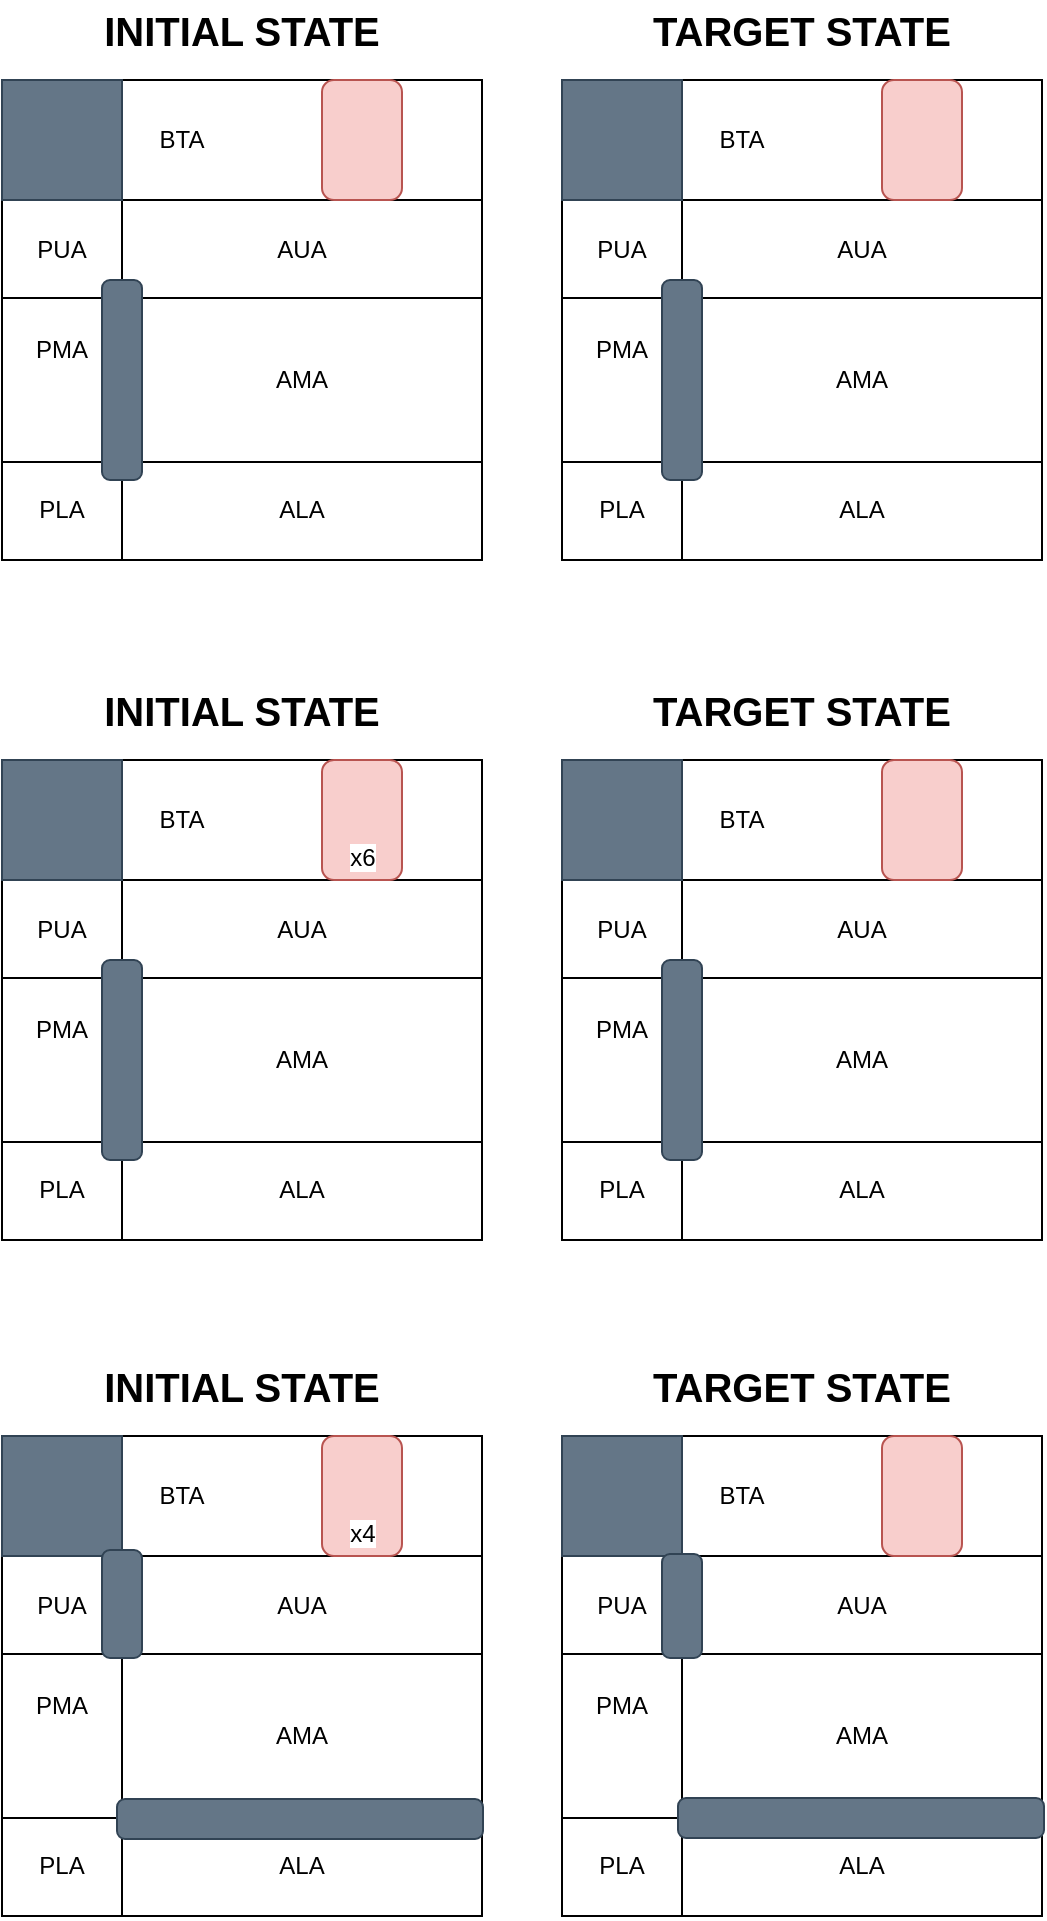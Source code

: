 <mxfile version="21.2.3" type="device">
  <diagram name="Página-1" id="VuSWSpo61Ne59JDOaEKN">
    <mxGraphModel dx="2074" dy="758" grid="0" gridSize="10" guides="1" tooltips="1" connect="1" arrows="1" fold="1" page="0" pageScale="1" pageWidth="827" pageHeight="1169" math="0" shadow="0">
      <root>
        <mxCell id="0" />
        <mxCell id="1" parent="0" />
        <mxCell id="8L7mYQctwdsUqbmp2qaU-1" value="" style="whiteSpace=wrap;html=1;aspect=fixed;" parent="1" vertex="1">
          <mxGeometry x="240" y="240" width="240" height="240" as="geometry" />
        </mxCell>
        <mxCell id="8L7mYQctwdsUqbmp2qaU-2" value="" style="endArrow=none;html=1;rounded=0;entryX=0.25;entryY=0;entryDx=0;entryDy=0;exitX=0.25;exitY=1;exitDx=0;exitDy=0;" parent="1" source="8L7mYQctwdsUqbmp2qaU-1" target="8L7mYQctwdsUqbmp2qaU-1" edge="1">
          <mxGeometry width="50" height="50" relative="1" as="geometry">
            <mxPoint x="370" y="420" as="sourcePoint" />
            <mxPoint x="420" y="370" as="targetPoint" />
          </mxGeometry>
        </mxCell>
        <mxCell id="8L7mYQctwdsUqbmp2qaU-3" value="" style="endArrow=none;html=1;rounded=0;exitX=0;exitY=0.25;exitDx=0;exitDy=0;entryX=1;entryY=0.25;entryDx=0;entryDy=0;" parent="1" source="8L7mYQctwdsUqbmp2qaU-1" target="8L7mYQctwdsUqbmp2qaU-1" edge="1">
          <mxGeometry width="50" height="50" relative="1" as="geometry">
            <mxPoint x="370" y="420" as="sourcePoint" />
            <mxPoint x="420" y="370" as="targetPoint" />
          </mxGeometry>
        </mxCell>
        <mxCell id="8L7mYQctwdsUqbmp2qaU-4" value="" style="endArrow=none;html=1;rounded=0;exitX=0;exitY=0.75;exitDx=0;exitDy=0;entryX=1;entryY=0.75;entryDx=0;entryDy=0;" parent="1" edge="1">
          <mxGeometry width="50" height="50" relative="1" as="geometry">
            <mxPoint x="240" y="431" as="sourcePoint" />
            <mxPoint x="480" y="431" as="targetPoint" />
          </mxGeometry>
        </mxCell>
        <mxCell id="8L7mYQctwdsUqbmp2qaU-5" value="" style="endArrow=none;html=1;rounded=0;exitX=0;exitY=0.5;exitDx=0;exitDy=0;entryX=1;entryY=0.5;entryDx=0;entryDy=0;" parent="1" edge="1">
          <mxGeometry width="50" height="50" relative="1" as="geometry">
            <mxPoint x="240" y="349" as="sourcePoint" />
            <mxPoint x="480" y="349" as="targetPoint" />
          </mxGeometry>
        </mxCell>
        <mxCell id="8L7mYQctwdsUqbmp2qaU-6" value="" style="rounded=1;whiteSpace=wrap;html=1;fillColor=#647687;strokeColor=#314354;fontColor=#ffffff;arcSize=0;" parent="1" vertex="1">
          <mxGeometry x="240" y="240" width="60" height="60" as="geometry" />
        </mxCell>
        <mxCell id="8L7mYQctwdsUqbmp2qaU-7" value="" style="rounded=1;whiteSpace=wrap;html=1;fillColor=#647687;strokeColor=#314354;fontColor=#ffffff;arcSize=20;" parent="1" vertex="1">
          <mxGeometry x="290" y="340" width="20" height="100" as="geometry" />
        </mxCell>
        <mxCell id="8L7mYQctwdsUqbmp2qaU-9" value="" style="shape=image;html=1;verticalAlign=top;verticalLabelPosition=bottom;labelBackgroundColor=#ffffff;imageAspect=0;aspect=fixed;image=https://cdn1.iconfinder.com/data/icons/science-technology-outline-24-px/24/Android_android_robot_operative_system_robot_technology-128.png" parent="1" vertex="1">
          <mxGeometry x="442" y="251" width="38" height="38" as="geometry" />
        </mxCell>
        <mxCell id="8L7mYQctwdsUqbmp2qaU-10" value="BTA" style="text;html=1;strokeColor=none;fillColor=none;align=center;verticalAlign=middle;whiteSpace=wrap;rounded=0;" parent="1" vertex="1">
          <mxGeometry x="300" y="255" width="60" height="30" as="geometry" />
        </mxCell>
        <mxCell id="8L7mYQctwdsUqbmp2qaU-11" value="PUA" style="text;html=1;strokeColor=none;fillColor=none;align=center;verticalAlign=middle;whiteSpace=wrap;rounded=0;" parent="1" vertex="1">
          <mxGeometry x="240" y="310" width="60" height="30" as="geometry" />
        </mxCell>
        <mxCell id="8L7mYQctwdsUqbmp2qaU-12" value="AUA" style="text;html=1;strokeColor=none;fillColor=none;align=center;verticalAlign=middle;whiteSpace=wrap;rounded=0;" parent="1" vertex="1">
          <mxGeometry x="360" y="310" width="60" height="30" as="geometry" />
        </mxCell>
        <mxCell id="8L7mYQctwdsUqbmp2qaU-13" value="PMA" style="text;html=1;strokeColor=none;fillColor=none;align=center;verticalAlign=middle;whiteSpace=wrap;rounded=0;" parent="1" vertex="1">
          <mxGeometry x="240" y="360" width="60" height="30" as="geometry" />
        </mxCell>
        <mxCell id="8L7mYQctwdsUqbmp2qaU-14" value="AMA" style="text;html=1;strokeColor=none;fillColor=none;align=center;verticalAlign=middle;whiteSpace=wrap;rounded=0;" parent="1" vertex="1">
          <mxGeometry x="360" y="375" width="60" height="30" as="geometry" />
        </mxCell>
        <mxCell id="8L7mYQctwdsUqbmp2qaU-15" value="PLA" style="text;html=1;strokeColor=none;fillColor=none;align=center;verticalAlign=middle;whiteSpace=wrap;rounded=0;" parent="1" vertex="1">
          <mxGeometry x="240" y="440" width="60" height="30" as="geometry" />
        </mxCell>
        <mxCell id="8L7mYQctwdsUqbmp2qaU-16" value="ALA" style="text;html=1;strokeColor=none;fillColor=none;align=center;verticalAlign=middle;whiteSpace=wrap;rounded=0;" parent="1" vertex="1">
          <mxGeometry x="360" y="440" width="60" height="30" as="geometry" />
        </mxCell>
        <mxCell id="8L7mYQctwdsUqbmp2qaU-17" value="" style="shape=image;html=1;verticalAlign=top;verticalLabelPosition=bottom;labelBackgroundColor=#ffffff;imageAspect=0;aspect=fixed;image=https://cdn1.iconfinder.com/data/icons/electronics-outline-24/24/microwave_oven_electronics_kitchen_appliance_microwave_oven-128.png" parent="1" vertex="1">
          <mxGeometry x="360" y="240" width="38" height="38" as="geometry" />
        </mxCell>
        <mxCell id="8L7mYQctwdsUqbmp2qaU-20" value="" style="rounded=1;whiteSpace=wrap;html=1;fillColor=#f8cecc;strokeColor=#b85450;" parent="1" vertex="1">
          <mxGeometry x="400" y="240" width="40" height="60" as="geometry" />
        </mxCell>
        <mxCell id="8L7mYQctwdsUqbmp2qaU-18" value="" style="shape=image;html=1;verticalAlign=top;verticalLabelPosition=bottom;labelBackgroundColor=#ffffff;imageAspect=0;aspect=fixed;image=https://cdn4.iconfinder.com/data/icons/food-and-equipment-outline/32/dish-128.png" parent="1" vertex="1">
          <mxGeometry x="404.5" y="243.5" width="31" height="31" as="geometry" />
        </mxCell>
        <mxCell id="8L7mYQctwdsUqbmp2qaU-19" value="" style="shape=image;html=1;verticalAlign=top;verticalLabelPosition=bottom;labelBackgroundColor=#ffffff;imageAspect=0;aspect=fixed;image=https://cdn2.iconfinder.com/data/icons/essential-web-2/50/user-person-account-avatar-customer-128.png" parent="1" vertex="1">
          <mxGeometry x="256" y="390" width="28" height="28" as="geometry" />
        </mxCell>
        <mxCell id="8L7mYQctwdsUqbmp2qaU-21" value="" style="whiteSpace=wrap;html=1;aspect=fixed;" parent="1" vertex="1">
          <mxGeometry x="520" y="240" width="240" height="240" as="geometry" />
        </mxCell>
        <mxCell id="8L7mYQctwdsUqbmp2qaU-22" value="" style="endArrow=none;html=1;rounded=0;entryX=0.25;entryY=0;entryDx=0;entryDy=0;exitX=0.25;exitY=1;exitDx=0;exitDy=0;" parent="1" source="8L7mYQctwdsUqbmp2qaU-21" target="8L7mYQctwdsUqbmp2qaU-21" edge="1">
          <mxGeometry width="50" height="50" relative="1" as="geometry">
            <mxPoint x="650" y="420" as="sourcePoint" />
            <mxPoint x="700" y="370" as="targetPoint" />
          </mxGeometry>
        </mxCell>
        <mxCell id="8L7mYQctwdsUqbmp2qaU-23" value="" style="endArrow=none;html=1;rounded=0;exitX=0;exitY=0.25;exitDx=0;exitDy=0;entryX=1;entryY=0.25;entryDx=0;entryDy=0;" parent="1" source="8L7mYQctwdsUqbmp2qaU-21" target="8L7mYQctwdsUqbmp2qaU-21" edge="1">
          <mxGeometry width="50" height="50" relative="1" as="geometry">
            <mxPoint x="650" y="420" as="sourcePoint" />
            <mxPoint x="700" y="370" as="targetPoint" />
          </mxGeometry>
        </mxCell>
        <mxCell id="8L7mYQctwdsUqbmp2qaU-24" value="" style="endArrow=none;html=1;rounded=0;exitX=0;exitY=0.75;exitDx=0;exitDy=0;entryX=1;entryY=0.75;entryDx=0;entryDy=0;" parent="1" edge="1">
          <mxGeometry width="50" height="50" relative="1" as="geometry">
            <mxPoint x="520" y="431" as="sourcePoint" />
            <mxPoint x="760" y="431" as="targetPoint" />
          </mxGeometry>
        </mxCell>
        <mxCell id="8L7mYQctwdsUqbmp2qaU-25" value="" style="endArrow=none;html=1;rounded=0;exitX=0;exitY=0.5;exitDx=0;exitDy=0;entryX=1;entryY=0.5;entryDx=0;entryDy=0;" parent="1" edge="1">
          <mxGeometry width="50" height="50" relative="1" as="geometry">
            <mxPoint x="520" y="349" as="sourcePoint" />
            <mxPoint x="760" y="349" as="targetPoint" />
          </mxGeometry>
        </mxCell>
        <mxCell id="8L7mYQctwdsUqbmp2qaU-26" value="" style="rounded=1;whiteSpace=wrap;html=1;fillColor=#647687;strokeColor=#314354;fontColor=#ffffff;arcSize=0;" parent="1" vertex="1">
          <mxGeometry x="520" y="240" width="60" height="60" as="geometry" />
        </mxCell>
        <mxCell id="8L7mYQctwdsUqbmp2qaU-27" value="" style="rounded=1;whiteSpace=wrap;html=1;fillColor=#647687;strokeColor=#314354;fontColor=#ffffff;arcSize=20;" parent="1" vertex="1">
          <mxGeometry x="570" y="340" width="20" height="100" as="geometry" />
        </mxCell>
        <mxCell id="8L7mYQctwdsUqbmp2qaU-28" value="" style="shape=image;html=1;verticalAlign=top;verticalLabelPosition=bottom;labelBackgroundColor=#ffffff;imageAspect=0;aspect=fixed;image=https://cdn1.iconfinder.com/data/icons/science-technology-outline-24-px/24/Android_android_robot_operative_system_robot_technology-128.png" parent="1" vertex="1">
          <mxGeometry x="722" y="251" width="38" height="38" as="geometry" />
        </mxCell>
        <mxCell id="8L7mYQctwdsUqbmp2qaU-29" value="BTA" style="text;html=1;strokeColor=none;fillColor=none;align=center;verticalAlign=middle;whiteSpace=wrap;rounded=0;" parent="1" vertex="1">
          <mxGeometry x="580" y="255" width="60" height="30" as="geometry" />
        </mxCell>
        <mxCell id="8L7mYQctwdsUqbmp2qaU-30" value="PUA" style="text;html=1;strokeColor=none;fillColor=none;align=center;verticalAlign=middle;whiteSpace=wrap;rounded=0;" parent="1" vertex="1">
          <mxGeometry x="520" y="310" width="60" height="30" as="geometry" />
        </mxCell>
        <mxCell id="8L7mYQctwdsUqbmp2qaU-31" value="AUA" style="text;html=1;strokeColor=none;fillColor=none;align=center;verticalAlign=middle;whiteSpace=wrap;rounded=0;" parent="1" vertex="1">
          <mxGeometry x="640" y="310" width="60" height="30" as="geometry" />
        </mxCell>
        <mxCell id="8L7mYQctwdsUqbmp2qaU-32" value="PMA" style="text;html=1;strokeColor=none;fillColor=none;align=center;verticalAlign=middle;whiteSpace=wrap;rounded=0;" parent="1" vertex="1">
          <mxGeometry x="520" y="360" width="60" height="30" as="geometry" />
        </mxCell>
        <mxCell id="8L7mYQctwdsUqbmp2qaU-33" value="AMA" style="text;html=1;strokeColor=none;fillColor=none;align=center;verticalAlign=middle;whiteSpace=wrap;rounded=0;" parent="1" vertex="1">
          <mxGeometry x="640" y="375" width="60" height="30" as="geometry" />
        </mxCell>
        <mxCell id="8L7mYQctwdsUqbmp2qaU-34" value="PLA" style="text;html=1;strokeColor=none;fillColor=none;align=center;verticalAlign=middle;whiteSpace=wrap;rounded=0;" parent="1" vertex="1">
          <mxGeometry x="520" y="440" width="60" height="30" as="geometry" />
        </mxCell>
        <mxCell id="8L7mYQctwdsUqbmp2qaU-35" value="ALA" style="text;html=1;strokeColor=none;fillColor=none;align=center;verticalAlign=middle;whiteSpace=wrap;rounded=0;" parent="1" vertex="1">
          <mxGeometry x="640" y="440" width="60" height="30" as="geometry" />
        </mxCell>
        <mxCell id="8L7mYQctwdsUqbmp2qaU-36" value="" style="shape=image;html=1;verticalAlign=top;verticalLabelPosition=bottom;labelBackgroundColor=#ffffff;imageAspect=0;aspect=fixed;image=https://cdn1.iconfinder.com/data/icons/electronics-outline-24/24/microwave_oven_electronics_kitchen_appliance_microwave_oven-128.png" parent="1" vertex="1">
          <mxGeometry x="640" y="240" width="38" height="38" as="geometry" />
        </mxCell>
        <mxCell id="8L7mYQctwdsUqbmp2qaU-37" value="" style="rounded=1;whiteSpace=wrap;html=1;fillColor=#f8cecc;strokeColor=#b85450;" parent="1" vertex="1">
          <mxGeometry x="680" y="240" width="40" height="60" as="geometry" />
        </mxCell>
        <mxCell id="8L7mYQctwdsUqbmp2qaU-38" value="" style="shape=image;html=1;verticalAlign=top;verticalLabelPosition=bottom;labelBackgroundColor=#ffffff;imageAspect=0;aspect=fixed;image=https://cdn4.iconfinder.com/data/icons/food-and-equipment-outline/32/dish-128.png" parent="1" vertex="1">
          <mxGeometry x="541" y="385" width="31" height="31" as="geometry" />
        </mxCell>
        <mxCell id="8L7mYQctwdsUqbmp2qaU-39" value="" style="shape=image;html=1;verticalAlign=top;verticalLabelPosition=bottom;labelBackgroundColor=#ffffff;imageAspect=0;aspect=fixed;image=https://cdn2.iconfinder.com/data/icons/essential-web-2/50/user-person-account-avatar-customer-128.png" parent="1" vertex="1">
          <mxGeometry x="520" y="383" width="28" height="28" as="geometry" />
        </mxCell>
        <mxCell id="8L7mYQctwdsUqbmp2qaU-40" value="INITIAL STATE" style="text;html=1;strokeColor=none;fillColor=none;align=center;verticalAlign=middle;whiteSpace=wrap;rounded=0;fontSize=20;fontStyle=1" parent="1" vertex="1">
          <mxGeometry x="282" y="200" width="156" height="30" as="geometry" />
        </mxCell>
        <mxCell id="8L7mYQctwdsUqbmp2qaU-41" value="TARGET STATE" style="text;html=1;strokeColor=none;fillColor=none;align=center;verticalAlign=middle;whiteSpace=wrap;rounded=0;fontSize=20;fontStyle=1" parent="1" vertex="1">
          <mxGeometry x="562" y="200" width="156" height="30" as="geometry" />
        </mxCell>
        <mxCell id="3XY4ZGpZx-JKPbCBOg4f-1" value="" style="whiteSpace=wrap;html=1;aspect=fixed;" vertex="1" parent="1">
          <mxGeometry x="240" y="580" width="240" height="240" as="geometry" />
        </mxCell>
        <mxCell id="3XY4ZGpZx-JKPbCBOg4f-2" value="" style="endArrow=none;html=1;rounded=0;entryX=0.25;entryY=0;entryDx=0;entryDy=0;exitX=0.25;exitY=1;exitDx=0;exitDy=0;" edge="1" parent="1" source="3XY4ZGpZx-JKPbCBOg4f-1" target="3XY4ZGpZx-JKPbCBOg4f-1">
          <mxGeometry width="50" height="50" relative="1" as="geometry">
            <mxPoint x="370" y="760" as="sourcePoint" />
            <mxPoint x="420" y="710" as="targetPoint" />
          </mxGeometry>
        </mxCell>
        <mxCell id="3XY4ZGpZx-JKPbCBOg4f-3" value="" style="endArrow=none;html=1;rounded=0;exitX=0;exitY=0.25;exitDx=0;exitDy=0;entryX=1;entryY=0.25;entryDx=0;entryDy=0;" edge="1" parent="1" source="3XY4ZGpZx-JKPbCBOg4f-1" target="3XY4ZGpZx-JKPbCBOg4f-1">
          <mxGeometry width="50" height="50" relative="1" as="geometry">
            <mxPoint x="370" y="760" as="sourcePoint" />
            <mxPoint x="420" y="710" as="targetPoint" />
          </mxGeometry>
        </mxCell>
        <mxCell id="3XY4ZGpZx-JKPbCBOg4f-4" value="" style="endArrow=none;html=1;rounded=0;exitX=0;exitY=0.75;exitDx=0;exitDy=0;entryX=1;entryY=0.75;entryDx=0;entryDy=0;" edge="1" parent="1">
          <mxGeometry width="50" height="50" relative="1" as="geometry">
            <mxPoint x="240" y="771" as="sourcePoint" />
            <mxPoint x="480" y="771" as="targetPoint" />
          </mxGeometry>
        </mxCell>
        <mxCell id="3XY4ZGpZx-JKPbCBOg4f-5" value="" style="endArrow=none;html=1;rounded=0;exitX=0;exitY=0.5;exitDx=0;exitDy=0;entryX=1;entryY=0.5;entryDx=0;entryDy=0;" edge="1" parent="1">
          <mxGeometry width="50" height="50" relative="1" as="geometry">
            <mxPoint x="240" y="689" as="sourcePoint" />
            <mxPoint x="480" y="689" as="targetPoint" />
          </mxGeometry>
        </mxCell>
        <mxCell id="3XY4ZGpZx-JKPbCBOg4f-6" value="" style="rounded=1;whiteSpace=wrap;html=1;fillColor=#647687;strokeColor=#314354;fontColor=#ffffff;arcSize=0;" vertex="1" parent="1">
          <mxGeometry x="240" y="580" width="60" height="60" as="geometry" />
        </mxCell>
        <mxCell id="3XY4ZGpZx-JKPbCBOg4f-7" value="" style="rounded=1;whiteSpace=wrap;html=1;fillColor=#647687;strokeColor=#314354;fontColor=#ffffff;arcSize=20;" vertex="1" parent="1">
          <mxGeometry x="290" y="680" width="20" height="100" as="geometry" />
        </mxCell>
        <mxCell id="3XY4ZGpZx-JKPbCBOg4f-8" value="" style="shape=image;html=1;verticalAlign=top;verticalLabelPosition=bottom;labelBackgroundColor=#ffffff;imageAspect=0;aspect=fixed;image=https://cdn1.iconfinder.com/data/icons/science-technology-outline-24-px/24/Android_android_robot_operative_system_robot_technology-128.png" vertex="1" parent="1">
          <mxGeometry x="442" y="591" width="38" height="38" as="geometry" />
        </mxCell>
        <mxCell id="3XY4ZGpZx-JKPbCBOg4f-9" value="BTA" style="text;html=1;strokeColor=none;fillColor=none;align=center;verticalAlign=middle;whiteSpace=wrap;rounded=0;" vertex="1" parent="1">
          <mxGeometry x="300" y="595" width="60" height="30" as="geometry" />
        </mxCell>
        <mxCell id="3XY4ZGpZx-JKPbCBOg4f-10" value="PUA" style="text;html=1;strokeColor=none;fillColor=none;align=center;verticalAlign=middle;whiteSpace=wrap;rounded=0;" vertex="1" parent="1">
          <mxGeometry x="240" y="650" width="60" height="30" as="geometry" />
        </mxCell>
        <mxCell id="3XY4ZGpZx-JKPbCBOg4f-11" value="AUA" style="text;html=1;strokeColor=none;fillColor=none;align=center;verticalAlign=middle;whiteSpace=wrap;rounded=0;" vertex="1" parent="1">
          <mxGeometry x="360" y="650" width="60" height="30" as="geometry" />
        </mxCell>
        <mxCell id="3XY4ZGpZx-JKPbCBOg4f-12" value="PMA" style="text;html=1;strokeColor=none;fillColor=none;align=center;verticalAlign=middle;whiteSpace=wrap;rounded=0;" vertex="1" parent="1">
          <mxGeometry x="240" y="700" width="60" height="30" as="geometry" />
        </mxCell>
        <mxCell id="3XY4ZGpZx-JKPbCBOg4f-13" value="AMA" style="text;html=1;strokeColor=none;fillColor=none;align=center;verticalAlign=middle;whiteSpace=wrap;rounded=0;" vertex="1" parent="1">
          <mxGeometry x="360" y="715" width="60" height="30" as="geometry" />
        </mxCell>
        <mxCell id="3XY4ZGpZx-JKPbCBOg4f-14" value="PLA" style="text;html=1;strokeColor=none;fillColor=none;align=center;verticalAlign=middle;whiteSpace=wrap;rounded=0;" vertex="1" parent="1">
          <mxGeometry x="240" y="780" width="60" height="30" as="geometry" />
        </mxCell>
        <mxCell id="3XY4ZGpZx-JKPbCBOg4f-15" value="ALA" style="text;html=1;strokeColor=none;fillColor=none;align=center;verticalAlign=middle;whiteSpace=wrap;rounded=0;" vertex="1" parent="1">
          <mxGeometry x="360" y="780" width="60" height="30" as="geometry" />
        </mxCell>
        <mxCell id="3XY4ZGpZx-JKPbCBOg4f-16" value="" style="shape=image;html=1;verticalAlign=top;verticalLabelPosition=bottom;labelBackgroundColor=#ffffff;imageAspect=0;aspect=fixed;image=https://cdn1.iconfinder.com/data/icons/electronics-outline-24/24/microwave_oven_electronics_kitchen_appliance_microwave_oven-128.png" vertex="1" parent="1">
          <mxGeometry x="360" y="580" width="38" height="38" as="geometry" />
        </mxCell>
        <mxCell id="3XY4ZGpZx-JKPbCBOg4f-17" value="" style="rounded=1;whiteSpace=wrap;html=1;fillColor=#f8cecc;strokeColor=#b85450;" vertex="1" parent="1">
          <mxGeometry x="400" y="580" width="40" height="60" as="geometry" />
        </mxCell>
        <mxCell id="3XY4ZGpZx-JKPbCBOg4f-18" value="x6" style="shape=image;html=1;verticalAlign=top;verticalLabelPosition=bottom;labelBackgroundColor=#ffffff;imageAspect=0;aspect=fixed;image=https://cdn4.iconfinder.com/data/icons/food-and-equipment-outline/32/dish-128.png" vertex="1" parent="1">
          <mxGeometry x="404.5" y="583.5" width="31" height="31" as="geometry" />
        </mxCell>
        <mxCell id="3XY4ZGpZx-JKPbCBOg4f-19" value="" style="shape=image;html=1;verticalAlign=top;verticalLabelPosition=bottom;labelBackgroundColor=#ffffff;imageAspect=0;aspect=fixed;image=https://cdn2.iconfinder.com/data/icons/essential-web-2/50/user-person-account-avatar-customer-128.png" vertex="1" parent="1">
          <mxGeometry x="256" y="730" width="28" height="28" as="geometry" />
        </mxCell>
        <mxCell id="3XY4ZGpZx-JKPbCBOg4f-20" value="" style="whiteSpace=wrap;html=1;aspect=fixed;" vertex="1" parent="1">
          <mxGeometry x="520" y="580" width="240" height="240" as="geometry" />
        </mxCell>
        <mxCell id="3XY4ZGpZx-JKPbCBOg4f-21" value="" style="endArrow=none;html=1;rounded=0;entryX=0.25;entryY=0;entryDx=0;entryDy=0;exitX=0.25;exitY=1;exitDx=0;exitDy=0;" edge="1" parent="1" source="3XY4ZGpZx-JKPbCBOg4f-20" target="3XY4ZGpZx-JKPbCBOg4f-20">
          <mxGeometry width="50" height="50" relative="1" as="geometry">
            <mxPoint x="650" y="760" as="sourcePoint" />
            <mxPoint x="700" y="710" as="targetPoint" />
          </mxGeometry>
        </mxCell>
        <mxCell id="3XY4ZGpZx-JKPbCBOg4f-22" value="" style="endArrow=none;html=1;rounded=0;exitX=0;exitY=0.25;exitDx=0;exitDy=0;entryX=1;entryY=0.25;entryDx=0;entryDy=0;" edge="1" parent="1" source="3XY4ZGpZx-JKPbCBOg4f-20" target="3XY4ZGpZx-JKPbCBOg4f-20">
          <mxGeometry width="50" height="50" relative="1" as="geometry">
            <mxPoint x="650" y="760" as="sourcePoint" />
            <mxPoint x="700" y="710" as="targetPoint" />
          </mxGeometry>
        </mxCell>
        <mxCell id="3XY4ZGpZx-JKPbCBOg4f-23" value="" style="endArrow=none;html=1;rounded=0;exitX=0;exitY=0.75;exitDx=0;exitDy=0;entryX=1;entryY=0.75;entryDx=0;entryDy=0;" edge="1" parent="1">
          <mxGeometry width="50" height="50" relative="1" as="geometry">
            <mxPoint x="520" y="771" as="sourcePoint" />
            <mxPoint x="760" y="771" as="targetPoint" />
          </mxGeometry>
        </mxCell>
        <mxCell id="3XY4ZGpZx-JKPbCBOg4f-24" value="" style="endArrow=none;html=1;rounded=0;exitX=0;exitY=0.5;exitDx=0;exitDy=0;entryX=1;entryY=0.5;entryDx=0;entryDy=0;" edge="1" parent="1">
          <mxGeometry width="50" height="50" relative="1" as="geometry">
            <mxPoint x="520" y="689" as="sourcePoint" />
            <mxPoint x="760" y="689" as="targetPoint" />
          </mxGeometry>
        </mxCell>
        <mxCell id="3XY4ZGpZx-JKPbCBOg4f-25" value="" style="rounded=1;whiteSpace=wrap;html=1;fillColor=#647687;strokeColor=#314354;fontColor=#ffffff;arcSize=0;" vertex="1" parent="1">
          <mxGeometry x="520" y="580" width="60" height="60" as="geometry" />
        </mxCell>
        <mxCell id="3XY4ZGpZx-JKPbCBOg4f-26" value="" style="rounded=1;whiteSpace=wrap;html=1;fillColor=#647687;strokeColor=#314354;fontColor=#ffffff;arcSize=20;" vertex="1" parent="1">
          <mxGeometry x="570" y="680" width="20" height="100" as="geometry" />
        </mxCell>
        <mxCell id="3XY4ZGpZx-JKPbCBOg4f-27" value="" style="shape=image;html=1;verticalAlign=top;verticalLabelPosition=bottom;labelBackgroundColor=#ffffff;imageAspect=0;aspect=fixed;image=https://cdn1.iconfinder.com/data/icons/science-technology-outline-24-px/24/Android_android_robot_operative_system_robot_technology-128.png" vertex="1" parent="1">
          <mxGeometry x="722" y="591" width="38" height="38" as="geometry" />
        </mxCell>
        <mxCell id="3XY4ZGpZx-JKPbCBOg4f-28" value="BTA" style="text;html=1;strokeColor=none;fillColor=none;align=center;verticalAlign=middle;whiteSpace=wrap;rounded=0;" vertex="1" parent="1">
          <mxGeometry x="580" y="595" width="60" height="30" as="geometry" />
        </mxCell>
        <mxCell id="3XY4ZGpZx-JKPbCBOg4f-29" value="PUA" style="text;html=1;strokeColor=none;fillColor=none;align=center;verticalAlign=middle;whiteSpace=wrap;rounded=0;" vertex="1" parent="1">
          <mxGeometry x="520" y="650" width="60" height="30" as="geometry" />
        </mxCell>
        <mxCell id="3XY4ZGpZx-JKPbCBOg4f-30" value="AUA" style="text;html=1;strokeColor=none;fillColor=none;align=center;verticalAlign=middle;whiteSpace=wrap;rounded=0;" vertex="1" parent="1">
          <mxGeometry x="640" y="650" width="60" height="30" as="geometry" />
        </mxCell>
        <mxCell id="3XY4ZGpZx-JKPbCBOg4f-31" value="PMA" style="text;html=1;strokeColor=none;fillColor=none;align=center;verticalAlign=middle;whiteSpace=wrap;rounded=0;" vertex="1" parent="1">
          <mxGeometry x="520" y="700" width="60" height="30" as="geometry" />
        </mxCell>
        <mxCell id="3XY4ZGpZx-JKPbCBOg4f-32" value="AMA" style="text;html=1;strokeColor=none;fillColor=none;align=center;verticalAlign=middle;whiteSpace=wrap;rounded=0;" vertex="1" parent="1">
          <mxGeometry x="640" y="715" width="60" height="30" as="geometry" />
        </mxCell>
        <mxCell id="3XY4ZGpZx-JKPbCBOg4f-33" value="PLA" style="text;html=1;strokeColor=none;fillColor=none;align=center;verticalAlign=middle;whiteSpace=wrap;rounded=0;" vertex="1" parent="1">
          <mxGeometry x="520" y="780" width="60" height="30" as="geometry" />
        </mxCell>
        <mxCell id="3XY4ZGpZx-JKPbCBOg4f-34" value="ALA" style="text;html=1;strokeColor=none;fillColor=none;align=center;verticalAlign=middle;whiteSpace=wrap;rounded=0;" vertex="1" parent="1">
          <mxGeometry x="640" y="780" width="60" height="30" as="geometry" />
        </mxCell>
        <mxCell id="3XY4ZGpZx-JKPbCBOg4f-35" value="" style="shape=image;html=1;verticalAlign=top;verticalLabelPosition=bottom;labelBackgroundColor=#ffffff;imageAspect=0;aspect=fixed;image=https://cdn1.iconfinder.com/data/icons/electronics-outline-24/24/microwave_oven_electronics_kitchen_appliance_microwave_oven-128.png" vertex="1" parent="1">
          <mxGeometry x="640" y="580" width="38" height="38" as="geometry" />
        </mxCell>
        <mxCell id="3XY4ZGpZx-JKPbCBOg4f-36" value="" style="rounded=1;whiteSpace=wrap;html=1;fillColor=#f8cecc;strokeColor=#b85450;" vertex="1" parent="1">
          <mxGeometry x="680" y="580" width="40" height="60" as="geometry" />
        </mxCell>
        <mxCell id="3XY4ZGpZx-JKPbCBOg4f-37" value="" style="shape=image;html=1;verticalAlign=top;verticalLabelPosition=bottom;labelBackgroundColor=#ffffff;imageAspect=0;aspect=fixed;image=https://cdn4.iconfinder.com/data/icons/food-and-equipment-outline/32/dish-128.png" vertex="1" parent="1">
          <mxGeometry x="541" y="725" width="31" height="31" as="geometry" />
        </mxCell>
        <mxCell id="3XY4ZGpZx-JKPbCBOg4f-38" value="" style="shape=image;html=1;verticalAlign=top;verticalLabelPosition=bottom;labelBackgroundColor=#ffffff;imageAspect=0;aspect=fixed;image=https://cdn2.iconfinder.com/data/icons/essential-web-2/50/user-person-account-avatar-customer-128.png" vertex="1" parent="1">
          <mxGeometry x="520" y="723" width="28" height="28" as="geometry" />
        </mxCell>
        <mxCell id="3XY4ZGpZx-JKPbCBOg4f-39" value="INITIAL STATE" style="text;html=1;strokeColor=none;fillColor=none;align=center;verticalAlign=middle;whiteSpace=wrap;rounded=0;fontSize=20;fontStyle=1" vertex="1" parent="1">
          <mxGeometry x="282" y="540" width="156" height="30" as="geometry" />
        </mxCell>
        <mxCell id="3XY4ZGpZx-JKPbCBOg4f-40" value="TARGET STATE" style="text;html=1;strokeColor=none;fillColor=none;align=center;verticalAlign=middle;whiteSpace=wrap;rounded=0;fontSize=20;fontStyle=1" vertex="1" parent="1">
          <mxGeometry x="562" y="540" width="156" height="30" as="geometry" />
        </mxCell>
        <mxCell id="3XY4ZGpZx-JKPbCBOg4f-41" value="" style="shape=image;html=1;verticalAlign=top;verticalLabelPosition=bottom;labelBackgroundColor=#ffffff;imageAspect=0;aspect=fixed;image=https://cdn2.iconfinder.com/data/icons/essential-web-2/50/user-person-account-avatar-customer-128.png" vertex="1" parent="1">
          <mxGeometry x="240" y="660" width="28" height="28" as="geometry" />
        </mxCell>
        <mxCell id="3XY4ZGpZx-JKPbCBOg4f-42" value="" style="shape=image;html=1;verticalAlign=top;verticalLabelPosition=bottom;labelBackgroundColor=#ffffff;imageAspect=0;aspect=fixed;image=https://cdn2.iconfinder.com/data/icons/essential-web-2/50/user-person-account-avatar-customer-128.png" vertex="1" parent="1">
          <mxGeometry x="240" y="792" width="28" height="28" as="geometry" />
        </mxCell>
        <mxCell id="3XY4ZGpZx-JKPbCBOg4f-43" value="" style="shape=image;html=1;verticalAlign=top;verticalLabelPosition=bottom;labelBackgroundColor=#ffffff;imageAspect=0;aspect=fixed;image=https://cdn2.iconfinder.com/data/icons/essential-web-2/50/user-person-account-avatar-customer-128.png" vertex="1" parent="1">
          <mxGeometry x="346" y="792" width="28" height="28" as="geometry" />
        </mxCell>
        <mxCell id="3XY4ZGpZx-JKPbCBOg4f-44" value="" style="shape=image;html=1;verticalAlign=top;verticalLabelPosition=bottom;labelBackgroundColor=#ffffff;imageAspect=0;aspect=fixed;image=https://cdn2.iconfinder.com/data/icons/essential-web-2/50/user-person-account-avatar-customer-128.png" vertex="1" parent="1">
          <mxGeometry x="346" y="740" width="28" height="28" as="geometry" />
        </mxCell>
        <mxCell id="3XY4ZGpZx-JKPbCBOg4f-45" value="" style="shape=image;html=1;verticalAlign=top;verticalLabelPosition=bottom;labelBackgroundColor=#ffffff;imageAspect=0;aspect=fixed;image=https://cdn2.iconfinder.com/data/icons/essential-web-2/50/user-person-account-avatar-customer-128.png" vertex="1" parent="1">
          <mxGeometry x="346" y="660" width="28" height="28" as="geometry" />
        </mxCell>
        <mxCell id="3XY4ZGpZx-JKPbCBOg4f-46" value="" style="shape=image;html=1;verticalAlign=top;verticalLabelPosition=bottom;labelBackgroundColor=#ffffff;imageAspect=0;aspect=fixed;image=https://cdn2.iconfinder.com/data/icons/essential-web-2/50/user-person-account-avatar-customer-128.png" vertex="1" parent="1">
          <mxGeometry x="520" y="660" width="28" height="28" as="geometry" />
        </mxCell>
        <mxCell id="3XY4ZGpZx-JKPbCBOg4f-47" value="" style="shape=image;html=1;verticalAlign=top;verticalLabelPosition=bottom;labelBackgroundColor=#ffffff;imageAspect=0;aspect=fixed;image=https://cdn2.iconfinder.com/data/icons/essential-web-2/50/user-person-account-avatar-customer-128.png" vertex="1" parent="1">
          <mxGeometry x="520" y="792" width="28" height="28" as="geometry" />
        </mxCell>
        <mxCell id="3XY4ZGpZx-JKPbCBOg4f-48" value="" style="shape=image;html=1;verticalAlign=top;verticalLabelPosition=bottom;labelBackgroundColor=#ffffff;imageAspect=0;aspect=fixed;image=https://cdn2.iconfinder.com/data/icons/essential-web-2/50/user-person-account-avatar-customer-128.png" vertex="1" parent="1">
          <mxGeometry x="626" y="792" width="28" height="28" as="geometry" />
        </mxCell>
        <mxCell id="3XY4ZGpZx-JKPbCBOg4f-49" value="" style="shape=image;html=1;verticalAlign=top;verticalLabelPosition=bottom;labelBackgroundColor=#ffffff;imageAspect=0;aspect=fixed;image=https://cdn2.iconfinder.com/data/icons/essential-web-2/50/user-person-account-avatar-customer-128.png" vertex="1" parent="1">
          <mxGeometry x="626" y="740" width="28" height="28" as="geometry" />
        </mxCell>
        <mxCell id="3XY4ZGpZx-JKPbCBOg4f-50" value="" style="shape=image;html=1;verticalAlign=top;verticalLabelPosition=bottom;labelBackgroundColor=#ffffff;imageAspect=0;aspect=fixed;image=https://cdn2.iconfinder.com/data/icons/essential-web-2/50/user-person-account-avatar-customer-128.png" vertex="1" parent="1">
          <mxGeometry x="626" y="660" width="28" height="28" as="geometry" />
        </mxCell>
        <mxCell id="3XY4ZGpZx-JKPbCBOg4f-51" value="" style="shape=image;html=1;verticalAlign=top;verticalLabelPosition=bottom;labelBackgroundColor=#ffffff;imageAspect=0;aspect=fixed;image=https://cdn4.iconfinder.com/data/icons/food-and-equipment-outline/32/dish-128.png" vertex="1" parent="1">
          <mxGeometry x="551" y="790.5" width="31" height="31" as="geometry" />
        </mxCell>
        <mxCell id="3XY4ZGpZx-JKPbCBOg4f-52" value="" style="shape=image;html=1;verticalAlign=top;verticalLabelPosition=bottom;labelBackgroundColor=#ffffff;imageAspect=0;aspect=fixed;image=https://cdn4.iconfinder.com/data/icons/food-and-equipment-outline/32/dish-128.png" vertex="1" parent="1">
          <mxGeometry x="541" y="660" width="31" height="31" as="geometry" />
        </mxCell>
        <mxCell id="3XY4ZGpZx-JKPbCBOg4f-53" value="" style="shape=image;html=1;verticalAlign=top;verticalLabelPosition=bottom;labelBackgroundColor=#ffffff;imageAspect=0;aspect=fixed;image=https://cdn4.iconfinder.com/data/icons/food-and-equipment-outline/32/dish-128.png" vertex="1" parent="1">
          <mxGeometry x="687" y="660" width="31" height="31" as="geometry" />
        </mxCell>
        <mxCell id="3XY4ZGpZx-JKPbCBOg4f-54" value="" style="shape=image;html=1;verticalAlign=top;verticalLabelPosition=bottom;labelBackgroundColor=#ffffff;imageAspect=0;aspect=fixed;image=https://cdn4.iconfinder.com/data/icons/food-and-equipment-outline/32/dish-128.png" vertex="1" parent="1">
          <mxGeometry x="687" y="740" width="31" height="31" as="geometry" />
        </mxCell>
        <mxCell id="3XY4ZGpZx-JKPbCBOg4f-55" value="" style="shape=image;html=1;verticalAlign=top;verticalLabelPosition=bottom;labelBackgroundColor=#ffffff;imageAspect=0;aspect=fixed;image=https://cdn4.iconfinder.com/data/icons/food-and-equipment-outline/32/dish-128.png" vertex="1" parent="1">
          <mxGeometry x="684.5" y="790.5" width="31" height="31" as="geometry" />
        </mxCell>
        <mxCell id="3XY4ZGpZx-JKPbCBOg4f-56" value="" style="whiteSpace=wrap;html=1;aspect=fixed;" vertex="1" parent="1">
          <mxGeometry x="240" y="918" width="240" height="240" as="geometry" />
        </mxCell>
        <mxCell id="3XY4ZGpZx-JKPbCBOg4f-57" value="" style="endArrow=none;html=1;rounded=0;entryX=0.25;entryY=0;entryDx=0;entryDy=0;exitX=0.25;exitY=1;exitDx=0;exitDy=0;" edge="1" parent="1" source="3XY4ZGpZx-JKPbCBOg4f-56" target="3XY4ZGpZx-JKPbCBOg4f-56">
          <mxGeometry width="50" height="50" relative="1" as="geometry">
            <mxPoint x="370" y="1098" as="sourcePoint" />
            <mxPoint x="420" y="1048" as="targetPoint" />
          </mxGeometry>
        </mxCell>
        <mxCell id="3XY4ZGpZx-JKPbCBOg4f-58" value="" style="endArrow=none;html=1;rounded=0;exitX=0;exitY=0.25;exitDx=0;exitDy=0;entryX=1;entryY=0.25;entryDx=0;entryDy=0;" edge="1" parent="1" source="3XY4ZGpZx-JKPbCBOg4f-56" target="3XY4ZGpZx-JKPbCBOg4f-56">
          <mxGeometry width="50" height="50" relative="1" as="geometry">
            <mxPoint x="370" y="1098" as="sourcePoint" />
            <mxPoint x="420" y="1048" as="targetPoint" />
          </mxGeometry>
        </mxCell>
        <mxCell id="3XY4ZGpZx-JKPbCBOg4f-59" value="" style="endArrow=none;html=1;rounded=0;exitX=0;exitY=0.75;exitDx=0;exitDy=0;entryX=1;entryY=0.75;entryDx=0;entryDy=0;" edge="1" parent="1">
          <mxGeometry width="50" height="50" relative="1" as="geometry">
            <mxPoint x="240" y="1109" as="sourcePoint" />
            <mxPoint x="480" y="1109" as="targetPoint" />
          </mxGeometry>
        </mxCell>
        <mxCell id="3XY4ZGpZx-JKPbCBOg4f-60" value="" style="endArrow=none;html=1;rounded=0;exitX=0;exitY=0.5;exitDx=0;exitDy=0;entryX=1;entryY=0.5;entryDx=0;entryDy=0;" edge="1" parent="1">
          <mxGeometry width="50" height="50" relative="1" as="geometry">
            <mxPoint x="240" y="1027" as="sourcePoint" />
            <mxPoint x="480" y="1027" as="targetPoint" />
          </mxGeometry>
        </mxCell>
        <mxCell id="3XY4ZGpZx-JKPbCBOg4f-61" value="" style="rounded=1;whiteSpace=wrap;html=1;fillColor=#647687;strokeColor=#314354;fontColor=#ffffff;arcSize=0;" vertex="1" parent="1">
          <mxGeometry x="240" y="918" width="60" height="60" as="geometry" />
        </mxCell>
        <mxCell id="3XY4ZGpZx-JKPbCBOg4f-62" value="" style="rounded=1;whiteSpace=wrap;html=1;fillColor=#647687;strokeColor=#314354;fontColor=#ffffff;arcSize=20;" vertex="1" parent="1">
          <mxGeometry x="290" y="975" width="20" height="54" as="geometry" />
        </mxCell>
        <mxCell id="3XY4ZGpZx-JKPbCBOg4f-63" value="" style="shape=image;html=1;verticalAlign=top;verticalLabelPosition=bottom;labelBackgroundColor=#ffffff;imageAspect=0;aspect=fixed;image=https://cdn1.iconfinder.com/data/icons/science-technology-outline-24-px/24/Android_android_robot_operative_system_robot_technology-128.png" vertex="1" parent="1">
          <mxGeometry x="442" y="929" width="38" height="38" as="geometry" />
        </mxCell>
        <mxCell id="3XY4ZGpZx-JKPbCBOg4f-64" value="BTA" style="text;html=1;strokeColor=none;fillColor=none;align=center;verticalAlign=middle;whiteSpace=wrap;rounded=0;" vertex="1" parent="1">
          <mxGeometry x="300" y="933" width="60" height="30" as="geometry" />
        </mxCell>
        <mxCell id="3XY4ZGpZx-JKPbCBOg4f-65" value="PUA" style="text;html=1;strokeColor=none;fillColor=none;align=center;verticalAlign=middle;whiteSpace=wrap;rounded=0;" vertex="1" parent="1">
          <mxGeometry x="240" y="988" width="60" height="30" as="geometry" />
        </mxCell>
        <mxCell id="3XY4ZGpZx-JKPbCBOg4f-66" value="AUA" style="text;html=1;strokeColor=none;fillColor=none;align=center;verticalAlign=middle;whiteSpace=wrap;rounded=0;" vertex="1" parent="1">
          <mxGeometry x="360" y="988" width="60" height="30" as="geometry" />
        </mxCell>
        <mxCell id="3XY4ZGpZx-JKPbCBOg4f-67" value="PMA" style="text;html=1;strokeColor=none;fillColor=none;align=center;verticalAlign=middle;whiteSpace=wrap;rounded=0;" vertex="1" parent="1">
          <mxGeometry x="240" y="1038" width="60" height="30" as="geometry" />
        </mxCell>
        <mxCell id="3XY4ZGpZx-JKPbCBOg4f-68" value="AMA" style="text;html=1;strokeColor=none;fillColor=none;align=center;verticalAlign=middle;whiteSpace=wrap;rounded=0;" vertex="1" parent="1">
          <mxGeometry x="360" y="1053" width="60" height="30" as="geometry" />
        </mxCell>
        <mxCell id="3XY4ZGpZx-JKPbCBOg4f-69" value="PLA" style="text;html=1;strokeColor=none;fillColor=none;align=center;verticalAlign=middle;whiteSpace=wrap;rounded=0;" vertex="1" parent="1">
          <mxGeometry x="240" y="1118" width="60" height="30" as="geometry" />
        </mxCell>
        <mxCell id="3XY4ZGpZx-JKPbCBOg4f-70" value="ALA" style="text;html=1;strokeColor=none;fillColor=none;align=center;verticalAlign=middle;whiteSpace=wrap;rounded=0;" vertex="1" parent="1">
          <mxGeometry x="360" y="1118" width="60" height="30" as="geometry" />
        </mxCell>
        <mxCell id="3XY4ZGpZx-JKPbCBOg4f-71" value="" style="shape=image;html=1;verticalAlign=top;verticalLabelPosition=bottom;labelBackgroundColor=#ffffff;imageAspect=0;aspect=fixed;image=https://cdn1.iconfinder.com/data/icons/electronics-outline-24/24/microwave_oven_electronics_kitchen_appliance_microwave_oven-128.png" vertex="1" parent="1">
          <mxGeometry x="360" y="918" width="38" height="38" as="geometry" />
        </mxCell>
        <mxCell id="3XY4ZGpZx-JKPbCBOg4f-72" value="" style="rounded=1;whiteSpace=wrap;html=1;fillColor=#f8cecc;strokeColor=#b85450;" vertex="1" parent="1">
          <mxGeometry x="400" y="918" width="40" height="60" as="geometry" />
        </mxCell>
        <mxCell id="3XY4ZGpZx-JKPbCBOg4f-73" value="x4" style="shape=image;html=1;verticalAlign=top;verticalLabelPosition=bottom;labelBackgroundColor=#ffffff;imageAspect=0;aspect=fixed;image=https://cdn4.iconfinder.com/data/icons/food-and-equipment-outline/32/dish-128.png" vertex="1" parent="1">
          <mxGeometry x="404.5" y="921.5" width="31" height="31" as="geometry" />
        </mxCell>
        <mxCell id="3XY4ZGpZx-JKPbCBOg4f-74" value="" style="shape=image;html=1;verticalAlign=top;verticalLabelPosition=bottom;labelBackgroundColor=#ffffff;imageAspect=0;aspect=fixed;image=https://cdn2.iconfinder.com/data/icons/essential-web-2/50/user-person-account-avatar-customer-128.png" vertex="1" parent="1">
          <mxGeometry x="256" y="1068" width="28" height="28" as="geometry" />
        </mxCell>
        <mxCell id="3XY4ZGpZx-JKPbCBOg4f-75" value="" style="whiteSpace=wrap;html=1;aspect=fixed;" vertex="1" parent="1">
          <mxGeometry x="520" y="918" width="240" height="240" as="geometry" />
        </mxCell>
        <mxCell id="3XY4ZGpZx-JKPbCBOg4f-76" value="" style="endArrow=none;html=1;rounded=0;entryX=0.25;entryY=0;entryDx=0;entryDy=0;exitX=0.25;exitY=1;exitDx=0;exitDy=0;" edge="1" parent="1" source="3XY4ZGpZx-JKPbCBOg4f-75" target="3XY4ZGpZx-JKPbCBOg4f-75">
          <mxGeometry width="50" height="50" relative="1" as="geometry">
            <mxPoint x="650" y="1098" as="sourcePoint" />
            <mxPoint x="700" y="1048" as="targetPoint" />
          </mxGeometry>
        </mxCell>
        <mxCell id="3XY4ZGpZx-JKPbCBOg4f-77" value="" style="endArrow=none;html=1;rounded=0;exitX=0;exitY=0.25;exitDx=0;exitDy=0;entryX=1;entryY=0.25;entryDx=0;entryDy=0;" edge="1" parent="1" source="3XY4ZGpZx-JKPbCBOg4f-75" target="3XY4ZGpZx-JKPbCBOg4f-75">
          <mxGeometry width="50" height="50" relative="1" as="geometry">
            <mxPoint x="650" y="1098" as="sourcePoint" />
            <mxPoint x="700" y="1048" as="targetPoint" />
          </mxGeometry>
        </mxCell>
        <mxCell id="3XY4ZGpZx-JKPbCBOg4f-78" value="" style="endArrow=none;html=1;rounded=0;exitX=0;exitY=0.75;exitDx=0;exitDy=0;entryX=1;entryY=0.75;entryDx=0;entryDy=0;" edge="1" parent="1">
          <mxGeometry width="50" height="50" relative="1" as="geometry">
            <mxPoint x="520" y="1109" as="sourcePoint" />
            <mxPoint x="760" y="1109" as="targetPoint" />
          </mxGeometry>
        </mxCell>
        <mxCell id="3XY4ZGpZx-JKPbCBOg4f-79" value="" style="endArrow=none;html=1;rounded=0;exitX=0;exitY=0.5;exitDx=0;exitDy=0;entryX=1;entryY=0.5;entryDx=0;entryDy=0;" edge="1" parent="1">
          <mxGeometry width="50" height="50" relative="1" as="geometry">
            <mxPoint x="520" y="1027" as="sourcePoint" />
            <mxPoint x="760" y="1027" as="targetPoint" />
          </mxGeometry>
        </mxCell>
        <mxCell id="3XY4ZGpZx-JKPbCBOg4f-80" value="" style="rounded=1;whiteSpace=wrap;html=1;fillColor=#647687;strokeColor=#314354;fontColor=#ffffff;arcSize=0;" vertex="1" parent="1">
          <mxGeometry x="520" y="918" width="60" height="60" as="geometry" />
        </mxCell>
        <mxCell id="3XY4ZGpZx-JKPbCBOg4f-81" value="" style="rounded=1;whiteSpace=wrap;html=1;fillColor=#647687;strokeColor=#314354;fontColor=#ffffff;arcSize=20;" vertex="1" parent="1">
          <mxGeometry x="570" y="977" width="20" height="52" as="geometry" />
        </mxCell>
        <mxCell id="3XY4ZGpZx-JKPbCBOg4f-82" value="" style="shape=image;html=1;verticalAlign=top;verticalLabelPosition=bottom;labelBackgroundColor=#ffffff;imageAspect=0;aspect=fixed;image=https://cdn1.iconfinder.com/data/icons/science-technology-outline-24-px/24/Android_android_robot_operative_system_robot_technology-128.png" vertex="1" parent="1">
          <mxGeometry x="722" y="929" width="38" height="38" as="geometry" />
        </mxCell>
        <mxCell id="3XY4ZGpZx-JKPbCBOg4f-83" value="BTA" style="text;html=1;strokeColor=none;fillColor=none;align=center;verticalAlign=middle;whiteSpace=wrap;rounded=0;" vertex="1" parent="1">
          <mxGeometry x="580" y="933" width="60" height="30" as="geometry" />
        </mxCell>
        <mxCell id="3XY4ZGpZx-JKPbCBOg4f-84" value="PUA" style="text;html=1;strokeColor=none;fillColor=none;align=center;verticalAlign=middle;whiteSpace=wrap;rounded=0;" vertex="1" parent="1">
          <mxGeometry x="520" y="988" width="60" height="30" as="geometry" />
        </mxCell>
        <mxCell id="3XY4ZGpZx-JKPbCBOg4f-85" value="AUA" style="text;html=1;strokeColor=none;fillColor=none;align=center;verticalAlign=middle;whiteSpace=wrap;rounded=0;" vertex="1" parent="1">
          <mxGeometry x="640" y="988" width="60" height="30" as="geometry" />
        </mxCell>
        <mxCell id="3XY4ZGpZx-JKPbCBOg4f-86" value="PMA" style="text;html=1;strokeColor=none;fillColor=none;align=center;verticalAlign=middle;whiteSpace=wrap;rounded=0;" vertex="1" parent="1">
          <mxGeometry x="520" y="1038" width="60" height="30" as="geometry" />
        </mxCell>
        <mxCell id="3XY4ZGpZx-JKPbCBOg4f-87" value="AMA" style="text;html=1;strokeColor=none;fillColor=none;align=center;verticalAlign=middle;whiteSpace=wrap;rounded=0;" vertex="1" parent="1">
          <mxGeometry x="640" y="1053" width="60" height="30" as="geometry" />
        </mxCell>
        <mxCell id="3XY4ZGpZx-JKPbCBOg4f-88" value="PLA" style="text;html=1;strokeColor=none;fillColor=none;align=center;verticalAlign=middle;whiteSpace=wrap;rounded=0;" vertex="1" parent="1">
          <mxGeometry x="520" y="1118" width="60" height="30" as="geometry" />
        </mxCell>
        <mxCell id="3XY4ZGpZx-JKPbCBOg4f-89" value="ALA" style="text;html=1;strokeColor=none;fillColor=none;align=center;verticalAlign=middle;whiteSpace=wrap;rounded=0;" vertex="1" parent="1">
          <mxGeometry x="640" y="1118" width="60" height="30" as="geometry" />
        </mxCell>
        <mxCell id="3XY4ZGpZx-JKPbCBOg4f-90" value="" style="shape=image;html=1;verticalAlign=top;verticalLabelPosition=bottom;labelBackgroundColor=#ffffff;imageAspect=0;aspect=fixed;image=https://cdn1.iconfinder.com/data/icons/electronics-outline-24/24/microwave_oven_electronics_kitchen_appliance_microwave_oven-128.png" vertex="1" parent="1">
          <mxGeometry x="640" y="918" width="38" height="38" as="geometry" />
        </mxCell>
        <mxCell id="3XY4ZGpZx-JKPbCBOg4f-91" value="" style="rounded=1;whiteSpace=wrap;html=1;fillColor=#f8cecc;strokeColor=#b85450;" vertex="1" parent="1">
          <mxGeometry x="680" y="918" width="40" height="60" as="geometry" />
        </mxCell>
        <mxCell id="3XY4ZGpZx-JKPbCBOg4f-92" value="" style="shape=image;html=1;verticalAlign=top;verticalLabelPosition=bottom;labelBackgroundColor=#ffffff;imageAspect=0;aspect=fixed;image=https://cdn4.iconfinder.com/data/icons/food-and-equipment-outline/32/dish-128.png" vertex="1" parent="1">
          <mxGeometry x="541" y="1063" width="31" height="31" as="geometry" />
        </mxCell>
        <mxCell id="3XY4ZGpZx-JKPbCBOg4f-93" value="" style="shape=image;html=1;verticalAlign=top;verticalLabelPosition=bottom;labelBackgroundColor=#ffffff;imageAspect=0;aspect=fixed;image=https://cdn2.iconfinder.com/data/icons/essential-web-2/50/user-person-account-avatar-customer-128.png" vertex="1" parent="1">
          <mxGeometry x="520" y="1061" width="28" height="28" as="geometry" />
        </mxCell>
        <mxCell id="3XY4ZGpZx-JKPbCBOg4f-94" value="INITIAL STATE" style="text;html=1;strokeColor=none;fillColor=none;align=center;verticalAlign=middle;whiteSpace=wrap;rounded=0;fontSize=20;fontStyle=1" vertex="1" parent="1">
          <mxGeometry x="282" y="878" width="156" height="30" as="geometry" />
        </mxCell>
        <mxCell id="3XY4ZGpZx-JKPbCBOg4f-95" value="TARGET STATE" style="text;html=1;strokeColor=none;fillColor=none;align=center;verticalAlign=middle;whiteSpace=wrap;rounded=0;fontSize=20;fontStyle=1" vertex="1" parent="1">
          <mxGeometry x="562" y="878" width="156" height="30" as="geometry" />
        </mxCell>
        <mxCell id="3XY4ZGpZx-JKPbCBOg4f-97" value="" style="shape=image;html=1;verticalAlign=top;verticalLabelPosition=bottom;labelBackgroundColor=#ffffff;imageAspect=0;aspect=fixed;image=https://cdn2.iconfinder.com/data/icons/essential-web-2/50/user-person-account-avatar-customer-128.png" vertex="1" parent="1">
          <mxGeometry x="240" y="1130" width="28" height="28" as="geometry" />
        </mxCell>
        <mxCell id="3XY4ZGpZx-JKPbCBOg4f-98" value="" style="shape=image;html=1;verticalAlign=top;verticalLabelPosition=bottom;labelBackgroundColor=#ffffff;imageAspect=0;aspect=fixed;image=https://cdn2.iconfinder.com/data/icons/essential-web-2/50/user-person-account-avatar-customer-128.png" vertex="1" parent="1">
          <mxGeometry x="346" y="1130" width="28" height="28" as="geometry" />
        </mxCell>
        <mxCell id="3XY4ZGpZx-JKPbCBOg4f-100" value="" style="shape=image;html=1;verticalAlign=top;verticalLabelPosition=bottom;labelBackgroundColor=#ffffff;imageAspect=0;aspect=fixed;image=https://cdn2.iconfinder.com/data/icons/essential-web-2/50/user-person-account-avatar-customer-128.png" vertex="1" parent="1">
          <mxGeometry x="346" y="998" width="28" height="28" as="geometry" />
        </mxCell>
        <mxCell id="3XY4ZGpZx-JKPbCBOg4f-102" value="" style="shape=image;html=1;verticalAlign=top;verticalLabelPosition=bottom;labelBackgroundColor=#ffffff;imageAspect=0;aspect=fixed;image=https://cdn2.iconfinder.com/data/icons/essential-web-2/50/user-person-account-avatar-customer-128.png" vertex="1" parent="1">
          <mxGeometry x="520" y="1130" width="28" height="28" as="geometry" />
        </mxCell>
        <mxCell id="3XY4ZGpZx-JKPbCBOg4f-103" value="" style="shape=image;html=1;verticalAlign=top;verticalLabelPosition=bottom;labelBackgroundColor=#ffffff;imageAspect=0;aspect=fixed;image=https://cdn2.iconfinder.com/data/icons/essential-web-2/50/user-person-account-avatar-customer-128.png" vertex="1" parent="1">
          <mxGeometry x="626" y="1130" width="28" height="28" as="geometry" />
        </mxCell>
        <mxCell id="3XY4ZGpZx-JKPbCBOg4f-105" value="" style="shape=image;html=1;verticalAlign=top;verticalLabelPosition=bottom;labelBackgroundColor=#ffffff;imageAspect=0;aspect=fixed;image=https://cdn2.iconfinder.com/data/icons/essential-web-2/50/user-person-account-avatar-customer-128.png" vertex="1" parent="1">
          <mxGeometry x="626" y="998" width="28" height="28" as="geometry" />
        </mxCell>
        <mxCell id="3XY4ZGpZx-JKPbCBOg4f-106" value="" style="shape=image;html=1;verticalAlign=top;verticalLabelPosition=bottom;labelBackgroundColor=#ffffff;imageAspect=0;aspect=fixed;image=https://cdn4.iconfinder.com/data/icons/food-and-equipment-outline/32/dish-128.png" vertex="1" parent="1">
          <mxGeometry x="551" y="1128.5" width="31" height="31" as="geometry" />
        </mxCell>
        <mxCell id="3XY4ZGpZx-JKPbCBOg4f-108" value="" style="shape=image;html=1;verticalAlign=top;verticalLabelPosition=bottom;labelBackgroundColor=#ffffff;imageAspect=0;aspect=fixed;image=https://cdn4.iconfinder.com/data/icons/food-and-equipment-outline/32/dish-128.png" vertex="1" parent="1">
          <mxGeometry x="687" y="998" width="31" height="31" as="geometry" />
        </mxCell>
        <mxCell id="3XY4ZGpZx-JKPbCBOg4f-110" value="" style="shape=image;html=1;verticalAlign=top;verticalLabelPosition=bottom;labelBackgroundColor=#ffffff;imageAspect=0;aspect=fixed;image=https://cdn4.iconfinder.com/data/icons/food-and-equipment-outline/32/dish-128.png" vertex="1" parent="1">
          <mxGeometry x="684.5" y="1128.5" width="31" height="31" as="geometry" />
        </mxCell>
        <mxCell id="3XY4ZGpZx-JKPbCBOg4f-111" value="" style="rounded=1;whiteSpace=wrap;html=1;fillColor=#647687;strokeColor=#314354;fontColor=#ffffff;arcSize=20;rotation=90;" vertex="1" parent="1">
          <mxGeometry x="659.5" y="1017.5" width="20" height="183" as="geometry" />
        </mxCell>
        <mxCell id="3XY4ZGpZx-JKPbCBOg4f-113" value="" style="rounded=1;whiteSpace=wrap;html=1;fillColor=#647687;strokeColor=#314354;fontColor=#ffffff;arcSize=20;rotation=90;" vertex="1" parent="1">
          <mxGeometry x="379" y="1018" width="20" height="183" as="geometry" />
        </mxCell>
      </root>
    </mxGraphModel>
  </diagram>
</mxfile>
